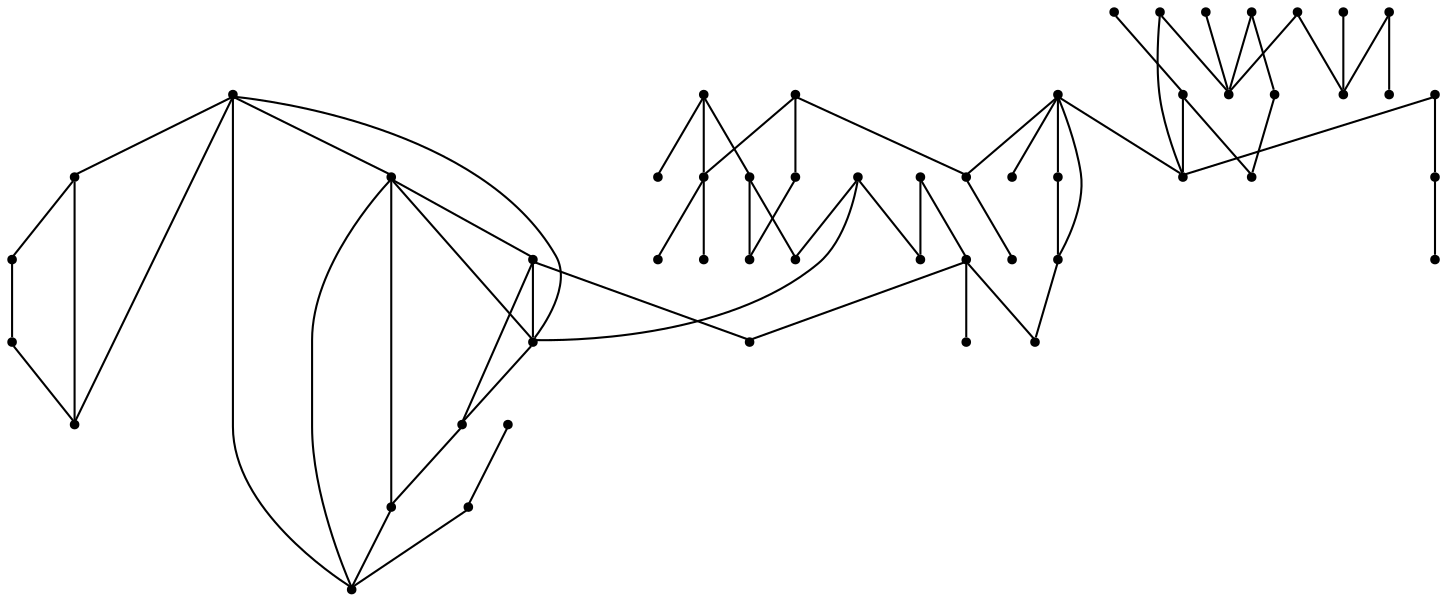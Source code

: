 graph {
  node [shape=point,comment="{\"directed\":false,\"doi\":\"10.1007/978-3-642-36763-2_37\",\"figure\":\"6 (2)\"}"]

  v0 [pos="1440.1977306839776,1476.157196478568"]
  v1 [pos="1425.7236802497816,1444.5366061116135"]
  v2 [pos="1391.4219246588914,1475.1280770720136"]
  v3 [pos="1405.4236929728766,1503.5919339553063"]
  v4 [pos="1386.4484879008785,1327.6413529067527"]
  v5 [pos="1427.6408033598693,1331.3721333159378"]
  v6 [pos="1371.227108114131,1373.392590824672"]
  v7 [pos="1347.566365596251,1290.5165570731863"]
  v8 [pos="1338.7652359062724,1411.9281018111303"]
  v9 [pos="1339.4969773402668,1359.0548031064523"]
  v10 [pos="1355.9067291385043,1515.3563508589036"]
  v11 [pos="1334.7247201678802,1567.3263403860108"]
  v12 [pos="1304.2518027437884,1499.4007078205368"]
  v13 [pos="1315.8371891847473,1532.2164794656608"]
  v14 [pos="1382.49157430528,1265.7791565679588"]
  v15 [pos="1339.0184600526331,1249.4972717404592"]
  v16 [pos="1302.7309308858453,1567.9599381224732"]
  v17 [pos="1261.0560261931487,1522.7962597273272"]
  v18 [pos="1307.5834181206844,1341.593602379672"]
  v19 [pos="1279.4640855262874,1540.5885667782502"]
  v20 [pos="1299.9716148045566,1446.8296461734064"]
  v21 [pos="1250.8820144352865,1455.2538126255147"]
  v22 [pos="1295.2181267585963,1610.3125511687838"]
  v23 [pos="1292.691356972521,1310.5145333218015"]
  v24 [pos="1238.5220675024177,1336.1635095346826"]
  v25 [pos="1209.7117129347478,1541.1013459981252"]
  v26 [pos="1251.5221370826578,1624.953497980599"]
  v27 [pos="1248.6971608709555,1209.9346125969273"]
  v28 [pos="1284.654289788484,1197.2533739185094"]
  v29 [pos="1205.453475329811,1223.225317102837"]
  v30 [pos="1239.389392015783,1297.00711855035"]
  v31 [pos="1208.2993202651328,1485.5171977246866"]
  v32 [pos="1172.0439849219777,1519.2934765766815"]
  v33 [pos="1203.157024993441,1403.2516790141258"]
  v34 [pos="1174.435298876997,1424.8613424796729"]
  v35 [pos="1192.3836100489286,1189.8833808179743"]
  v36 [pos="1183.3104234620052,1374.9804004874045"]
  v37 [pos="1121.1551570062395,1389.4597366361104"]
  v38 [pos="1185.5724531292344,1337.7159002954472"]
  v39 [pos="1159.5037271271021,1474.1404174932566"]
  v40 [pos="1144.4386400829517,1556.5058976291202"]
  v41 [pos="1166.6254335589542,1251.6309267433955"]
  v42 [pos="1125.0392209416411,1282.905848975524"]
  v43 [pos="1123.1180258854815,1335.794758704319"]
  v44 [pos="1112.0757988760508,1244.6652305525784"]
  v45 [pos="1098.6129271750497,1443.36857720533"]
  v46 [pos="1078.549494515273,1488.019603557987"]
  v47 [pos="1080.2236369683374,1292.783493976527"]
  v48 [pos="1049.939253828593,1322.0539734297743"]
  v49 [pos="1069.191732978441,1525.8581506754676"]
  v50 [pos="1069.7483807313336,1396.4546836256807"]
  v51 [pos="1045.1482911539379,1362.6908681575019"]
  v52 [pos="1038.1161516296334,1425.6126110924224"]

  v0 -- v1 [id="-1",pos="1440.1977306839776,1476.157196478568 1425.7236802497816,1444.5366061116135 1425.7236802497816,1444.5366061116135 1425.7236802497816,1444.5366061116135"]
  v52 -- v50 [id="-2",pos="1038.1161516296334,1425.6126110924224 1069.7483807313336,1396.4546836256807 1069.7483807313336,1396.4546836256807 1069.7483807313336,1396.4546836256807"]
  v48 -- v51 [id="-3",pos="1049.939253828593,1322.0539734297743 1045.1482911539379,1362.6908681575019 1045.1482911539379,1362.6908681575019 1045.1482911539379,1362.6908681575019"]
  v50 -- v37 [id="-4",pos="1069.7483807313336,1396.4546836256807 1121.1551570062395,1389.4597366361104 1121.1551570062395,1389.4597366361104 1121.1551570062395,1389.4597366361104"]
  v50 -- v51 [id="-5",pos="1069.7483807313336,1396.4546836256807 1045.1482911539379,1362.6908681575019 1045.1482911539379,1362.6908681575019 1045.1482911539379,1362.6908681575019"]
  v46 -- v49 [id="-6",pos="1078.549494515273,1488.019603557987 1069.191732978441,1525.8581506754676 1069.191732978441,1525.8581506754676 1069.191732978441,1525.8581506754676"]
  v47 -- v42 [id="-7",pos="1080.2236369683374,1292.783493976527 1125.0392209416411,1282.905848975524 1125.0392209416411,1282.905848975524 1125.0392209416411,1282.905848975524"]
  v47 -- v48 [id="-8",pos="1080.2236369683374,1292.783493976527 1049.939253828593,1322.0539734297743 1049.939253828593,1322.0539734297743 1049.939253828593,1322.0539734297743"]
  v45 -- v46 [id="-9",pos="1098.6129271750497,1443.36857720533 1078.549494515273,1488.019603557987 1078.549494515273,1488.019603557987 1078.549494515273,1488.019603557987"]
  v45 -- v37 [id="-10",pos="1098.6129271750497,1443.36857720533 1121.1551570062395,1389.4597366361104 1121.1551570062395,1389.4597366361104 1121.1551570062395,1389.4597366361104"]
  v44 -- v42 [id="-11",pos="1112.0757988760508,1244.6652305525784 1125.0392209416411,1282.905848975524 1125.0392209416411,1282.905848975524 1125.0392209416411,1282.905848975524"]
  v43 -- v37 [id="-12",pos="1123.1180258854815,1335.794758704319 1121.1551570062395,1389.4597366361104 1121.1551570062395,1389.4597366361104 1121.1551570062395,1389.4597366361104"]
  v43 -- v42 [id="-13",pos="1123.1180258854815,1335.794758704319 1125.0392209416411,1282.905848975524 1125.0392209416411,1282.905848975524 1125.0392209416411,1282.905848975524"]
  v41 -- v42 [id="-14",pos="1166.6254335589542,1251.6309267433955 1125.0392209416411,1282.905848975524 1125.0392209416411,1282.905848975524 1125.0392209416411,1282.905848975524"]
  v41 -- v29 [id="-15",pos="1166.6254335589542,1251.6309267433955 1205.453475329811,1223.225317102837 1205.453475329811,1223.225317102837 1205.453475329811,1223.225317102837"]
  v32 -- v25 [id="-16",pos="1172.0439849219777,1519.2934765766815 1209.7117129347478,1541.1013459981252 1209.7117129347478,1541.1013459981252 1209.7117129347478,1541.1013459981252"]
  v32 -- v39 [id="-17",pos="1172.0439849219777,1519.2934765766815 1159.5037271271021,1474.1404174932566 1159.5037271271021,1474.1404174932566 1159.5037271271021,1474.1404174932566"]
  v32 -- v40 [id="-18",pos="1172.0439849219777,1519.2934765766815 1144.4386400829517,1556.5058976291202 1144.4386400829517,1556.5058976291202 1144.4386400829517,1556.5058976291202"]
  v34 -- v39 [id="-19",pos="1174.435298876997,1424.8613424796729 1159.5037271271021,1474.1404174932566 1159.5037271271021,1474.1404174932566 1159.5037271271021,1474.1404174932566"]
  v36 -- v38 [id="-20",pos="1183.3104234620052,1374.9804004874045 1185.5724531292344,1337.7159002954472 1185.5724531292344,1337.7159002954472 1185.5724531292344,1337.7159002954472"]
  v36 -- v34 [id="-21",pos="1183.3104234620052,1374.9804004874045 1174.435298876997,1424.8613424796729 1174.435298876997,1424.8613424796729 1174.435298876997,1424.8613424796729"]
  v36 -- v33 [id="-22",pos="1183.3104234620052,1374.9804004874045 1203.157024993441,1403.2516790141258 1203.157024993441,1403.2516790141258 1203.157024993441,1403.2516790141258"]
  v36 -- v37 [id="-23",pos="1183.3104234620052,1374.9804004874045 1121.1551570062395,1389.4597366361104 1121.1551570062395,1389.4597366361104 1121.1551570062395,1389.4597366361104"]
  v36 -- v24 [id="-24",pos="1183.3104234620052,1374.9804004874045 1238.5220675024177,1336.1635095346826 1238.5220675024177,1336.1635095346826 1238.5220675024177,1336.1635095346826"]
  v35 -- v29 [id="-25",pos="1192.3836100489286,1189.8833808179743 1205.453475329811,1223.225317102837 1205.453475329811,1223.225317102837 1205.453475329811,1223.225317102837"]
  v33 -- v34 [id="-26",pos="1203.157024993441,1403.2516790141258 1174.435298876997,1424.8613424796729 1174.435298876997,1424.8613424796729 1174.435298876997,1424.8613424796729"]
  v31 -- v32 [id="-27",pos="1208.2993202651328,1485.5171977246866 1172.0439849219777,1519.2934765766815 1172.0439849219777,1519.2934765766815 1172.0439849219777,1519.2934765766815"]
  v31 -- v21 [id="-28",pos="1208.2993202651328,1485.5171977246866 1250.8820144352865,1455.2538126255147 1250.8820144352865,1455.2538126255147 1250.8820144352865,1455.2538126255147"]
  v24 -- v30 [id="-29",pos="1238.5220675024177,1336.1635095346826 1239.389392015783,1297.00711855035 1239.389392015783,1297.00711855035 1239.389392015783,1297.00711855035"]
  v27 -- v29 [id="-30",pos="1248.6971608709555,1209.9346125969273 1205.453475329811,1223.225317102837 1205.453475329811,1223.225317102837 1205.453475329811,1223.225317102837"]
  v27 -- v28 [id="-31",pos="1248.6971608709555,1209.9346125969273 1284.654289788484,1197.2533739185094 1284.654289788484,1197.2533739185094 1284.654289788484,1197.2533739185094"]
  v26 -- v22 [id="-32",pos="1251.5221370826578,1624.953497980599 1295.2181267585963,1610.3125511687838 1295.2181267585963,1610.3125511687838 1295.2181267585963,1610.3125511687838"]
  v17 -- v25 [id="-33",pos="1261.0560261931487,1522.7962597273272 1209.7117129347478,1541.1013459981252 1209.7117129347478,1541.1013459981252 1209.7117129347478,1541.1013459981252"]
  v17 -- v19 [id="-34",pos="1261.0560261931487,1522.7962597273272 1279.4640855262874,1540.5885667782502 1279.4640855262874,1540.5885667782502 1279.4640855262874,1540.5885667782502"]
  v17 -- v12 [id="-35",pos="1261.0560261931487,1522.7962597273272 1304.2518027437884,1499.4007078205368 1304.2518027437884,1499.4007078205368 1304.2518027437884,1499.4007078205368"]
  v19 -- v16 [id="-36",pos="1279.4640855262874,1540.5885667782502 1302.7309308858453,1567.9599381224732 1302.7309308858453,1567.9599381224732 1302.7309308858453,1567.9599381224732"]
  v23 -- v18 [id="-37",pos="1292.691356972521,1310.5145333218015 1307.5834181206844,1341.593602379672 1307.5834181206844,1341.593602379672 1307.5834181206844,1341.593602379672"]
  v23 -- v7 [id="-38",pos="1292.691356972521,1310.5145333218015 1347.566365596251,1290.5165570731863 1347.566365596251,1290.5165570731863 1347.566365596251,1290.5165570731863"]
  v23 -- v24 [id="-39",pos="1292.691356972521,1310.5145333218015 1238.5220675024177,1336.1635095346826 1238.5220675024177,1336.1635095346826 1238.5220675024177,1336.1635095346826"]
  v22 -- v11 [id="-40",pos="1295.2181267585963,1610.3125511687838 1334.7247201678802,1567.3263403860108 1334.7247201678802,1567.3263403860108 1334.7247201678802,1567.3263403860108"]
  v20 -- v21 [id="-41",pos="1299.9716148045566,1446.8296461734064 1250.8820144352865,1455.2538126255147 1250.8820144352865,1455.2538126255147 1250.8820144352865,1455.2538126255147"]
  v20 -- v8 [id="-42",pos="1299.9716148045566,1446.8296461734064 1338.7652359062724,1411.9281018111303 1338.7652359062724,1411.9281018111303 1338.7652359062724,1411.9281018111303"]
  v20 -- v12 [id="-43",pos="1299.9716148045566,1446.8296461734064 1304.2518027437884,1499.4007078205368 1304.2518027437884,1499.4007078205368 1304.2518027437884,1499.4007078205368"]
  v16 -- v11 [id="-44",pos="1302.7309308858453,1567.9599381224732 1334.7247201678802,1567.3263403860108 1334.7247201678802,1567.3263403860108 1334.7247201678802,1567.3263403860108"]
  v12 -- v19 [id="-45",pos="1304.2518027437884,1499.4007078205368 1279.4640855262874,1540.5885667782502 1279.4640855262874,1540.5885667782502 1279.4640855262874,1540.5885667782502"]
  v18 -- v9 [id="-46",pos="1307.5834181206844,1341.593602379672 1339.4969773402668,1359.0548031064523 1339.4969773402668,1359.0548031064523 1339.4969773402668,1359.0548031064523"]
  v13 -- v17 [id="-47",pos="1315.8371891847473,1532.2164794656608 1261.0560261931487,1522.7962597273272 1261.0560261931487,1522.7962597273272 1261.0560261931487,1522.7962597273272"]
  v13 -- v16 [id="-48",pos="1315.8371891847473,1532.2164794656608 1302.7309308858453,1567.9599381224732 1302.7309308858453,1567.9599381224732 1302.7309308858453,1567.9599381224732"]
  v13 -- v11 [id="-49",pos="1315.8371891847473,1532.2164794656608 1334.7247201678802,1567.3263403860108 1334.7247201678802,1567.3263403860108 1334.7247201678802,1567.3263403860108"]
  v13 -- v12 [id="-50",pos="1315.8371891847473,1532.2164794656608 1304.2518027437884,1499.4007078205368 1304.2518027437884,1499.4007078205368 1304.2518027437884,1499.4007078205368"]
  v7 -- v15 [id="-51",pos="1347.566365596251,1290.5165570731863 1339.0184600526331,1249.4972717404592 1339.0184600526331,1249.4972717404592 1339.0184600526331,1249.4972717404592"]
  v7 -- v14 [id="-52",pos="1347.566365596251,1290.5165570731863 1382.49157430528,1265.7791565679588 1382.49157430528,1265.7791565679588 1382.49157430528,1265.7791565679588"]
  v10 -- v13 [id="-53",pos="1355.9067291385043,1515.3563508589036 1315.8371891847473,1532.2164794656608 1315.8371891847473,1532.2164794656608 1315.8371891847473,1532.2164794656608"]
  v10 -- v12 [id="-54",pos="1355.9067291385043,1515.3563508589036 1304.2518027437884,1499.4007078205368 1304.2518027437884,1499.4007078205368 1304.2518027437884,1499.4007078205368"]
  v10 -- v3 [id="-55",pos="1355.9067291385043,1515.3563508589036 1405.4236929728766,1503.5919339553063 1405.4236929728766,1503.5919339553063 1405.4236929728766,1503.5919339553063"]
  v10 -- v2 [id="-56",pos="1355.9067291385043,1515.3563508589036 1391.4219246588914,1475.1280770720136 1391.4219246588914,1475.1280770720136 1391.4219246588914,1475.1280770720136"]
  v10 -- v11 [id="-57",pos="1355.9067291385043,1515.3563508589036 1334.7247201678802,1567.3263403860108 1334.7247201678802,1567.3263403860108 1334.7247201678802,1567.3263403860108"]
  v6 -- v9 [id="-58",pos="1371.227108114131,1373.392590824672 1339.4969773402668,1359.0548031064523 1339.4969773402668,1359.0548031064523 1339.4969773402668,1359.0548031064523"]
  v6 -- v8 [id="-59",pos="1371.227108114131,1373.392590824672 1338.7652359062724,1411.9281018111303 1338.7652359062724,1411.9281018111303 1338.7652359062724,1411.9281018111303"]
  v4 -- v7 [id="-60",pos="1386.4484879008785,1327.6413529067527 1347.566365596251,1290.5165570731863 1347.566365596251,1290.5165570731863 1347.566365596251,1290.5165570731863"]
  v4 -- v6 [id="-61",pos="1386.4484879008785,1327.6413529067527 1371.227108114131,1373.392590824672 1371.227108114131,1373.392590824672 1371.227108114131,1373.392590824672"]
  v4 -- v5 [id="-62",pos="1386.4484879008785,1327.6413529067527 1427.6408033598693,1331.3721333159378 1427.6408033598693,1331.3721333159378 1427.6408033598693,1331.3721333159378"]
  v3 -- v2 [id="-63",pos="1405.4236929728766,1503.5919339553063 1391.4219246588914,1475.1280770720136 1391.4219246588914,1475.1280770720136 1391.4219246588914,1475.1280770720136"]
  v3 -- v0 [id="-64",pos="1405.4236929728766,1503.5919339553063 1440.1977306839776,1476.157196478568 1440.1977306839776,1476.157196478568 1440.1977306839776,1476.157196478568"]
  v1 -- v2 [id="-65",pos="1425.7236802497816,1444.5366061116135 1391.4219246588914,1475.1280770720136 1391.4219246588914,1475.1280770720136 1391.4219246588914,1475.1280770720136"]
}